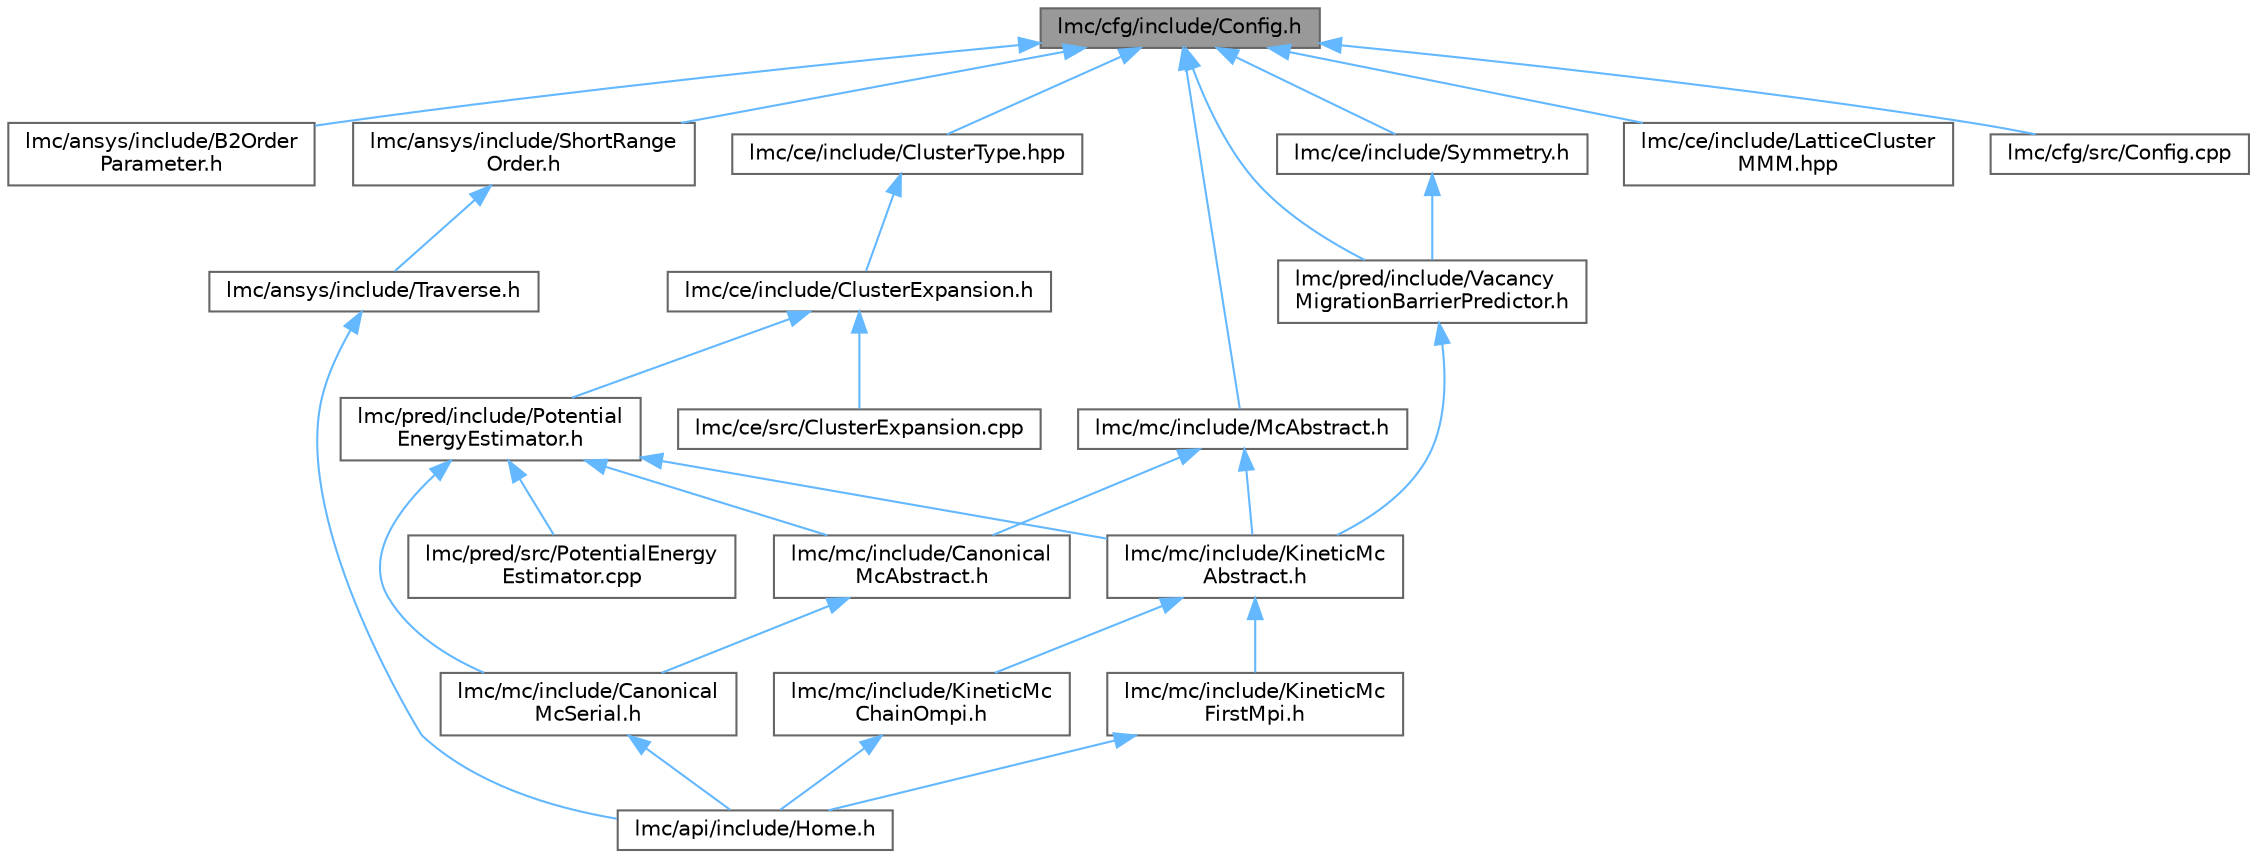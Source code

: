 digraph "lmc/cfg/include/Config.h"
{
 // LATEX_PDF_SIZE
  bgcolor="transparent";
  edge [fontname=Helvetica,fontsize=10,labelfontname=Helvetica,labelfontsize=10];
  node [fontname=Helvetica,fontsize=10,shape=box,height=0.2,width=0.4];
  Node1 [id="Node000001",label="lmc/cfg/include/Config.h",height=0.2,width=0.4,color="gray40", fillcolor="grey60", style="filled", fontcolor="black",tooltip="File for the Config class definition."];
  Node1 -> Node2 [id="edge28_Node000001_Node000002",dir="back",color="steelblue1",style="solid",tooltip=" "];
  Node2 [id="Node000002",label="lmc/ansys/include/B2Order\lParameter.h",height=0.2,width=0.4,color="grey40", fillcolor="white", style="filled",URL="$B2OrderParameter_8h_source.html",tooltip=" "];
  Node1 -> Node3 [id="edge29_Node000001_Node000003",dir="back",color="steelblue1",style="solid",tooltip=" "];
  Node3 [id="Node000003",label="lmc/ansys/include/ShortRange\lOrder.h",height=0.2,width=0.4,color="grey40", fillcolor="white", style="filled",URL="$ShortRangeOrder_8h_source.html",tooltip=" "];
  Node3 -> Node4 [id="edge30_Node000003_Node000004",dir="back",color="steelblue1",style="solid",tooltip=" "];
  Node4 [id="Node000004",label="lmc/ansys/include/Traverse.h",height=0.2,width=0.4,color="grey40", fillcolor="white", style="filled",URL="$Traverse_8h_source.html",tooltip=" "];
  Node4 -> Node5 [id="edge31_Node000004_Node000005",dir="back",color="steelblue1",style="solid",tooltip=" "];
  Node5 [id="Node000005",label="lmc/api/include/Home.h",height=0.2,width=0.4,color="grey40", fillcolor="white", style="filled",URL="$Home_8h.html",tooltip="File for the Home class implementation."];
  Node1 -> Node6 [id="edge32_Node000001_Node000006",dir="back",color="steelblue1",style="solid",tooltip=" "];
  Node6 [id="Node000006",label="lmc/ce/include/ClusterType.hpp",height=0.2,width=0.4,color="grey40", fillcolor="white", style="filled",URL="$ClusterType_8hpp_source.html",tooltip=" "];
  Node6 -> Node7 [id="edge33_Node000006_Node000007",dir="back",color="steelblue1",style="solid",tooltip=" "];
  Node7 [id="Node000007",label="lmc/ce/include/ClusterExpansion.h",height=0.2,width=0.4,color="grey40", fillcolor="white", style="filled",URL="$ClusterExpansion_8h.html",tooltip="File for functions of ClusterExpansion methods."];
  Node7 -> Node8 [id="edge34_Node000007_Node000008",dir="back",color="steelblue1",style="solid",tooltip=" "];
  Node8 [id="Node000008",label="lmc/ce/src/ClusterExpansion.cpp",height=0.2,width=0.4,color="grey40", fillcolor="white", style="filled",URL="$ClusterExpansion_8cpp.html",tooltip="File for the implementation of ClusterExpansion methods."];
  Node7 -> Node9 [id="edge35_Node000007_Node000009",dir="back",color="steelblue1",style="solid",tooltip=" "];
  Node9 [id="Node000009",label="lmc/pred/include/Potential\lEnergyEstimator.h",height=0.2,width=0.4,color="grey40", fillcolor="white", style="filled",URL="$PotentialEnergyEstimator_8h.html",tooltip="File for the PotentialEnergyEstimator class definition."];
  Node9 -> Node10 [id="edge36_Node000009_Node000010",dir="back",color="steelblue1",style="solid",tooltip=" "];
  Node10 [id="Node000010",label="lmc/mc/include/Canonical\lMcAbstract.h",height=0.2,width=0.4,color="grey40", fillcolor="white", style="filled",URL="$CanonicalMcAbstract_8h.html",tooltip="File for CanonicalMcAbstract class declaration."];
  Node10 -> Node11 [id="edge37_Node000010_Node000011",dir="back",color="steelblue1",style="solid",tooltip=" "];
  Node11 [id="Node000011",label="lmc/mc/include/Canonical\lMcSerial.h",height=0.2,width=0.4,color="grey40", fillcolor="white", style="filled",URL="$CanonicalMcSerial_8h.html",tooltip="File for Canonical Monte Carlo Serial class declaration."];
  Node11 -> Node5 [id="edge38_Node000011_Node000005",dir="back",color="steelblue1",style="solid",tooltip=" "];
  Node9 -> Node11 [id="edge39_Node000009_Node000011",dir="back",color="steelblue1",style="solid",tooltip=" "];
  Node9 -> Node12 [id="edge40_Node000009_Node000012",dir="back",color="steelblue1",style="solid",tooltip=" "];
  Node12 [id="Node000012",label="lmc/mc/include/KineticMc\lAbstract.h",height=0.2,width=0.4,color="grey40", fillcolor="white", style="filled",URL="$KineticMcAbstract_8h.html",tooltip="File for Kinetic Monte Carlo Abstract class declaration."];
  Node12 -> Node13 [id="edge41_Node000012_Node000013",dir="back",color="steelblue1",style="solid",tooltip=" "];
  Node13 [id="Node000013",label="lmc/mc/include/KineticMc\lChainOmpi.h",height=0.2,width=0.4,color="grey40", fillcolor="white", style="filled",URL="$KineticMcChainOmpi_8h_source.html",tooltip=" "];
  Node13 -> Node5 [id="edge42_Node000013_Node000005",dir="back",color="steelblue1",style="solid",tooltip=" "];
  Node12 -> Node14 [id="edge43_Node000012_Node000014",dir="back",color="steelblue1",style="solid",tooltip=" "];
  Node14 [id="Node000014",label="lmc/mc/include/KineticMc\lFirstMpi.h",height=0.2,width=0.4,color="grey40", fillcolor="white", style="filled",URL="$KineticMcFirstMpi_8h.html",tooltip="File for the KineticMcFirstMpi class declaration."];
  Node14 -> Node5 [id="edge44_Node000014_Node000005",dir="back",color="steelblue1",style="solid",tooltip=" "];
  Node9 -> Node15 [id="edge45_Node000009_Node000015",dir="back",color="steelblue1",style="solid",tooltip=" "];
  Node15 [id="Node000015",label="lmc/pred/src/PotentialEnergy\lEstimator.cpp",height=0.2,width=0.4,color="grey40", fillcolor="white", style="filled",URL="$PotentialEnergyEstimator_8cpp.html",tooltip="File for the PotentialEnergyEstimator class implementation."];
  Node1 -> Node16 [id="edge46_Node000001_Node000016",dir="back",color="steelblue1",style="solid",tooltip=" "];
  Node16 [id="Node000016",label="lmc/ce/include/LatticeCluster\lMMM.hpp",height=0.2,width=0.4,color="grey40", fillcolor="white", style="filled",URL="$LatticeClusterMMM_8hpp_source.html",tooltip=" "];
  Node1 -> Node17 [id="edge47_Node000001_Node000017",dir="back",color="steelblue1",style="solid",tooltip=" "];
  Node17 [id="Node000017",label="lmc/ce/include/Symmetry.h",height=0.2,width=0.4,color="grey40", fillcolor="white", style="filled",URL="$Symmetry_8h_source.html",tooltip=" "];
  Node17 -> Node18 [id="edge48_Node000017_Node000018",dir="back",color="steelblue1",style="solid",tooltip=" "];
  Node18 [id="Node000018",label="lmc/pred/include/Vacancy\lMigrationBarrierPredictor.h",height=0.2,width=0.4,color="grey40", fillcolor="white", style="filled",URL="$VacancyMigrationBarrierPredictor_8h_source.html",tooltip=" "];
  Node18 -> Node12 [id="edge49_Node000018_Node000012",dir="back",color="steelblue1",style="solid",tooltip=" "];
  Node1 -> Node19 [id="edge50_Node000001_Node000019",dir="back",color="steelblue1",style="solid",tooltip=" "];
  Node19 [id="Node000019",label="lmc/cfg/src/Config.cpp",height=0.2,width=0.4,color="grey40", fillcolor="white", style="filled",URL="$Config_8cpp.html",tooltip="File for the Config class implementation."];
  Node1 -> Node20 [id="edge51_Node000001_Node000020",dir="back",color="steelblue1",style="solid",tooltip=" "];
  Node20 [id="Node000020",label="lmc/mc/include/McAbstract.h",height=0.2,width=0.4,color="grey40", fillcolor="white", style="filled",URL="$McAbstract_8h.html",tooltip="File for Monte Carlo Abstract class declaration."];
  Node20 -> Node10 [id="edge52_Node000020_Node000010",dir="back",color="steelblue1",style="solid",tooltip=" "];
  Node20 -> Node12 [id="edge53_Node000020_Node000012",dir="back",color="steelblue1",style="solid",tooltip=" "];
  Node1 -> Node18 [id="edge54_Node000001_Node000018",dir="back",color="steelblue1",style="solid",tooltip=" "];
}
